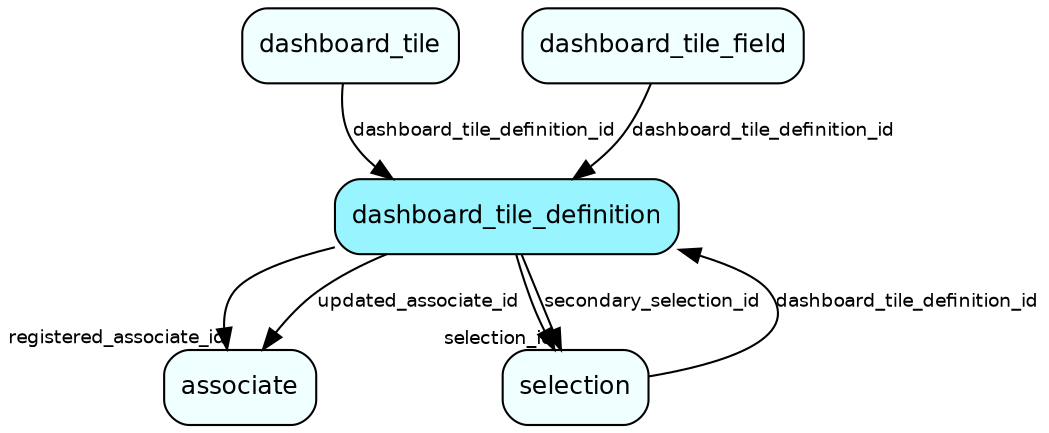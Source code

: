 digraph dashboard_tile_definition  {
node [shape = box style="rounded, filled" fontname = "Helvetica" fontsize = "12" ]
edge [fontname = "Helvetica" fontsize = "9"]

dashboard_tile_definition[fillcolor = "cadetblue1"]
associate[fillcolor = "azure1"]
selection[fillcolor = "azure1"]
dashboard_tile[fillcolor = "azure1"]
dashboard_tile_field[fillcolor = "azure1"]
dashboard_tile_definition -> associate [headlabel = "registered_associate_id"]
dashboard_tile_definition -> associate [label = "updated_associate_id"]
dashboard_tile_definition -> selection [headlabel = "selection_id"]
dashboard_tile_definition -> selection [label = "secondary_selection_id"]
selection -> dashboard_tile_definition [label = "dashboard_tile_definition_id"]
dashboard_tile -> dashboard_tile_definition [label = "dashboard_tile_definition_id"]
dashboard_tile_field -> dashboard_tile_definition [label = "dashboard_tile_definition_id"]
}

